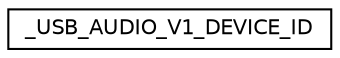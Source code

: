 digraph "Graphical Class Hierarchy"
{
  edge [fontname="Helvetica",fontsize="10",labelfontname="Helvetica",labelfontsize="10"];
  node [fontname="Helvetica",fontsize="10",shape=record];
  rankdir="LR";
  Node1 [label="_USB_AUDIO_V1_DEVICE_ID",height=0.2,width=0.4,color="black", fillcolor="white", style="filled",URL="$struct___u_s_b___a_u_d_i_o___v1___d_e_v_i_c_e___i_d.html"];
}
